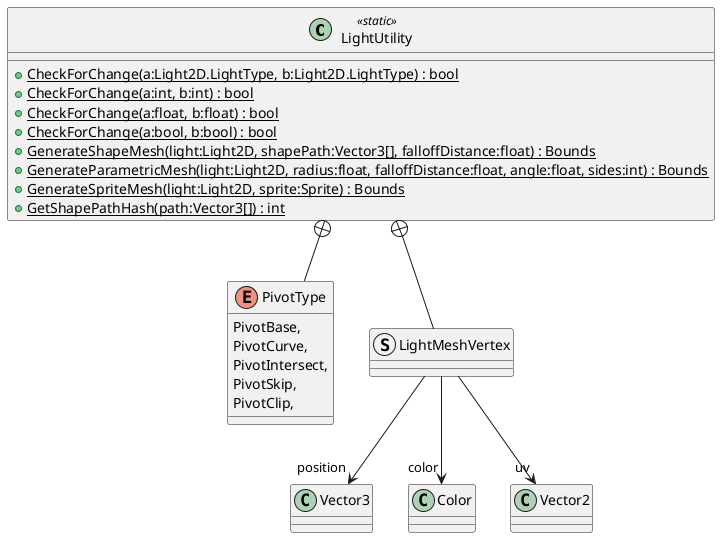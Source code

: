 @startuml
class LightUtility <<static>> {
    + {static} CheckForChange(a:Light2D.LightType, b:Light2D.LightType) : bool
    + {static} CheckForChange(a:int, b:int) : bool
    + {static} CheckForChange(a:float, b:float) : bool
    + {static} CheckForChange(a:bool, b:bool) : bool
    + {static} GenerateShapeMesh(light:Light2D, shapePath:Vector3[], falloffDistance:float) : Bounds
    + {static} GenerateParametricMesh(light:Light2D, radius:float, falloffDistance:float, angle:float, sides:int) : Bounds
    + {static} GenerateSpriteMesh(light:Light2D, sprite:Sprite) : Bounds
    + {static} GetShapePathHash(path:Vector3[]) : int
}
enum PivotType {
    PivotBase,
    PivotCurve,
    PivotIntersect,
    PivotSkip,
    PivotClip,
}
struct LightMeshVertex {
}
LightUtility +-- PivotType
LightUtility +-- LightMeshVertex
LightMeshVertex --> "position" Vector3
LightMeshVertex --> "color" Color
LightMeshVertex --> "uv" Vector2
@enduml
